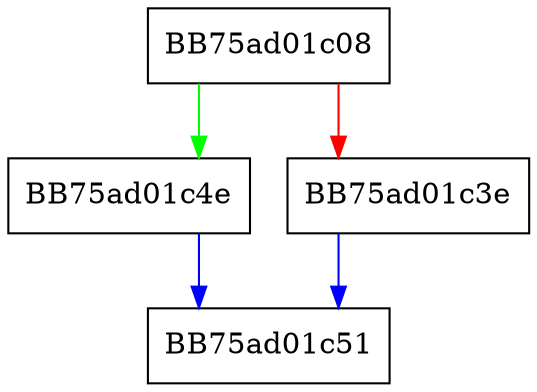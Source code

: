 digraph GetThis {
  node [shape="box"];
  graph [splines=ortho];
  BB75ad01c08 -> BB75ad01c4e [color="green"];
  BB75ad01c08 -> BB75ad01c3e [color="red"];
  BB75ad01c3e -> BB75ad01c51 [color="blue"];
  BB75ad01c4e -> BB75ad01c51 [color="blue"];
}